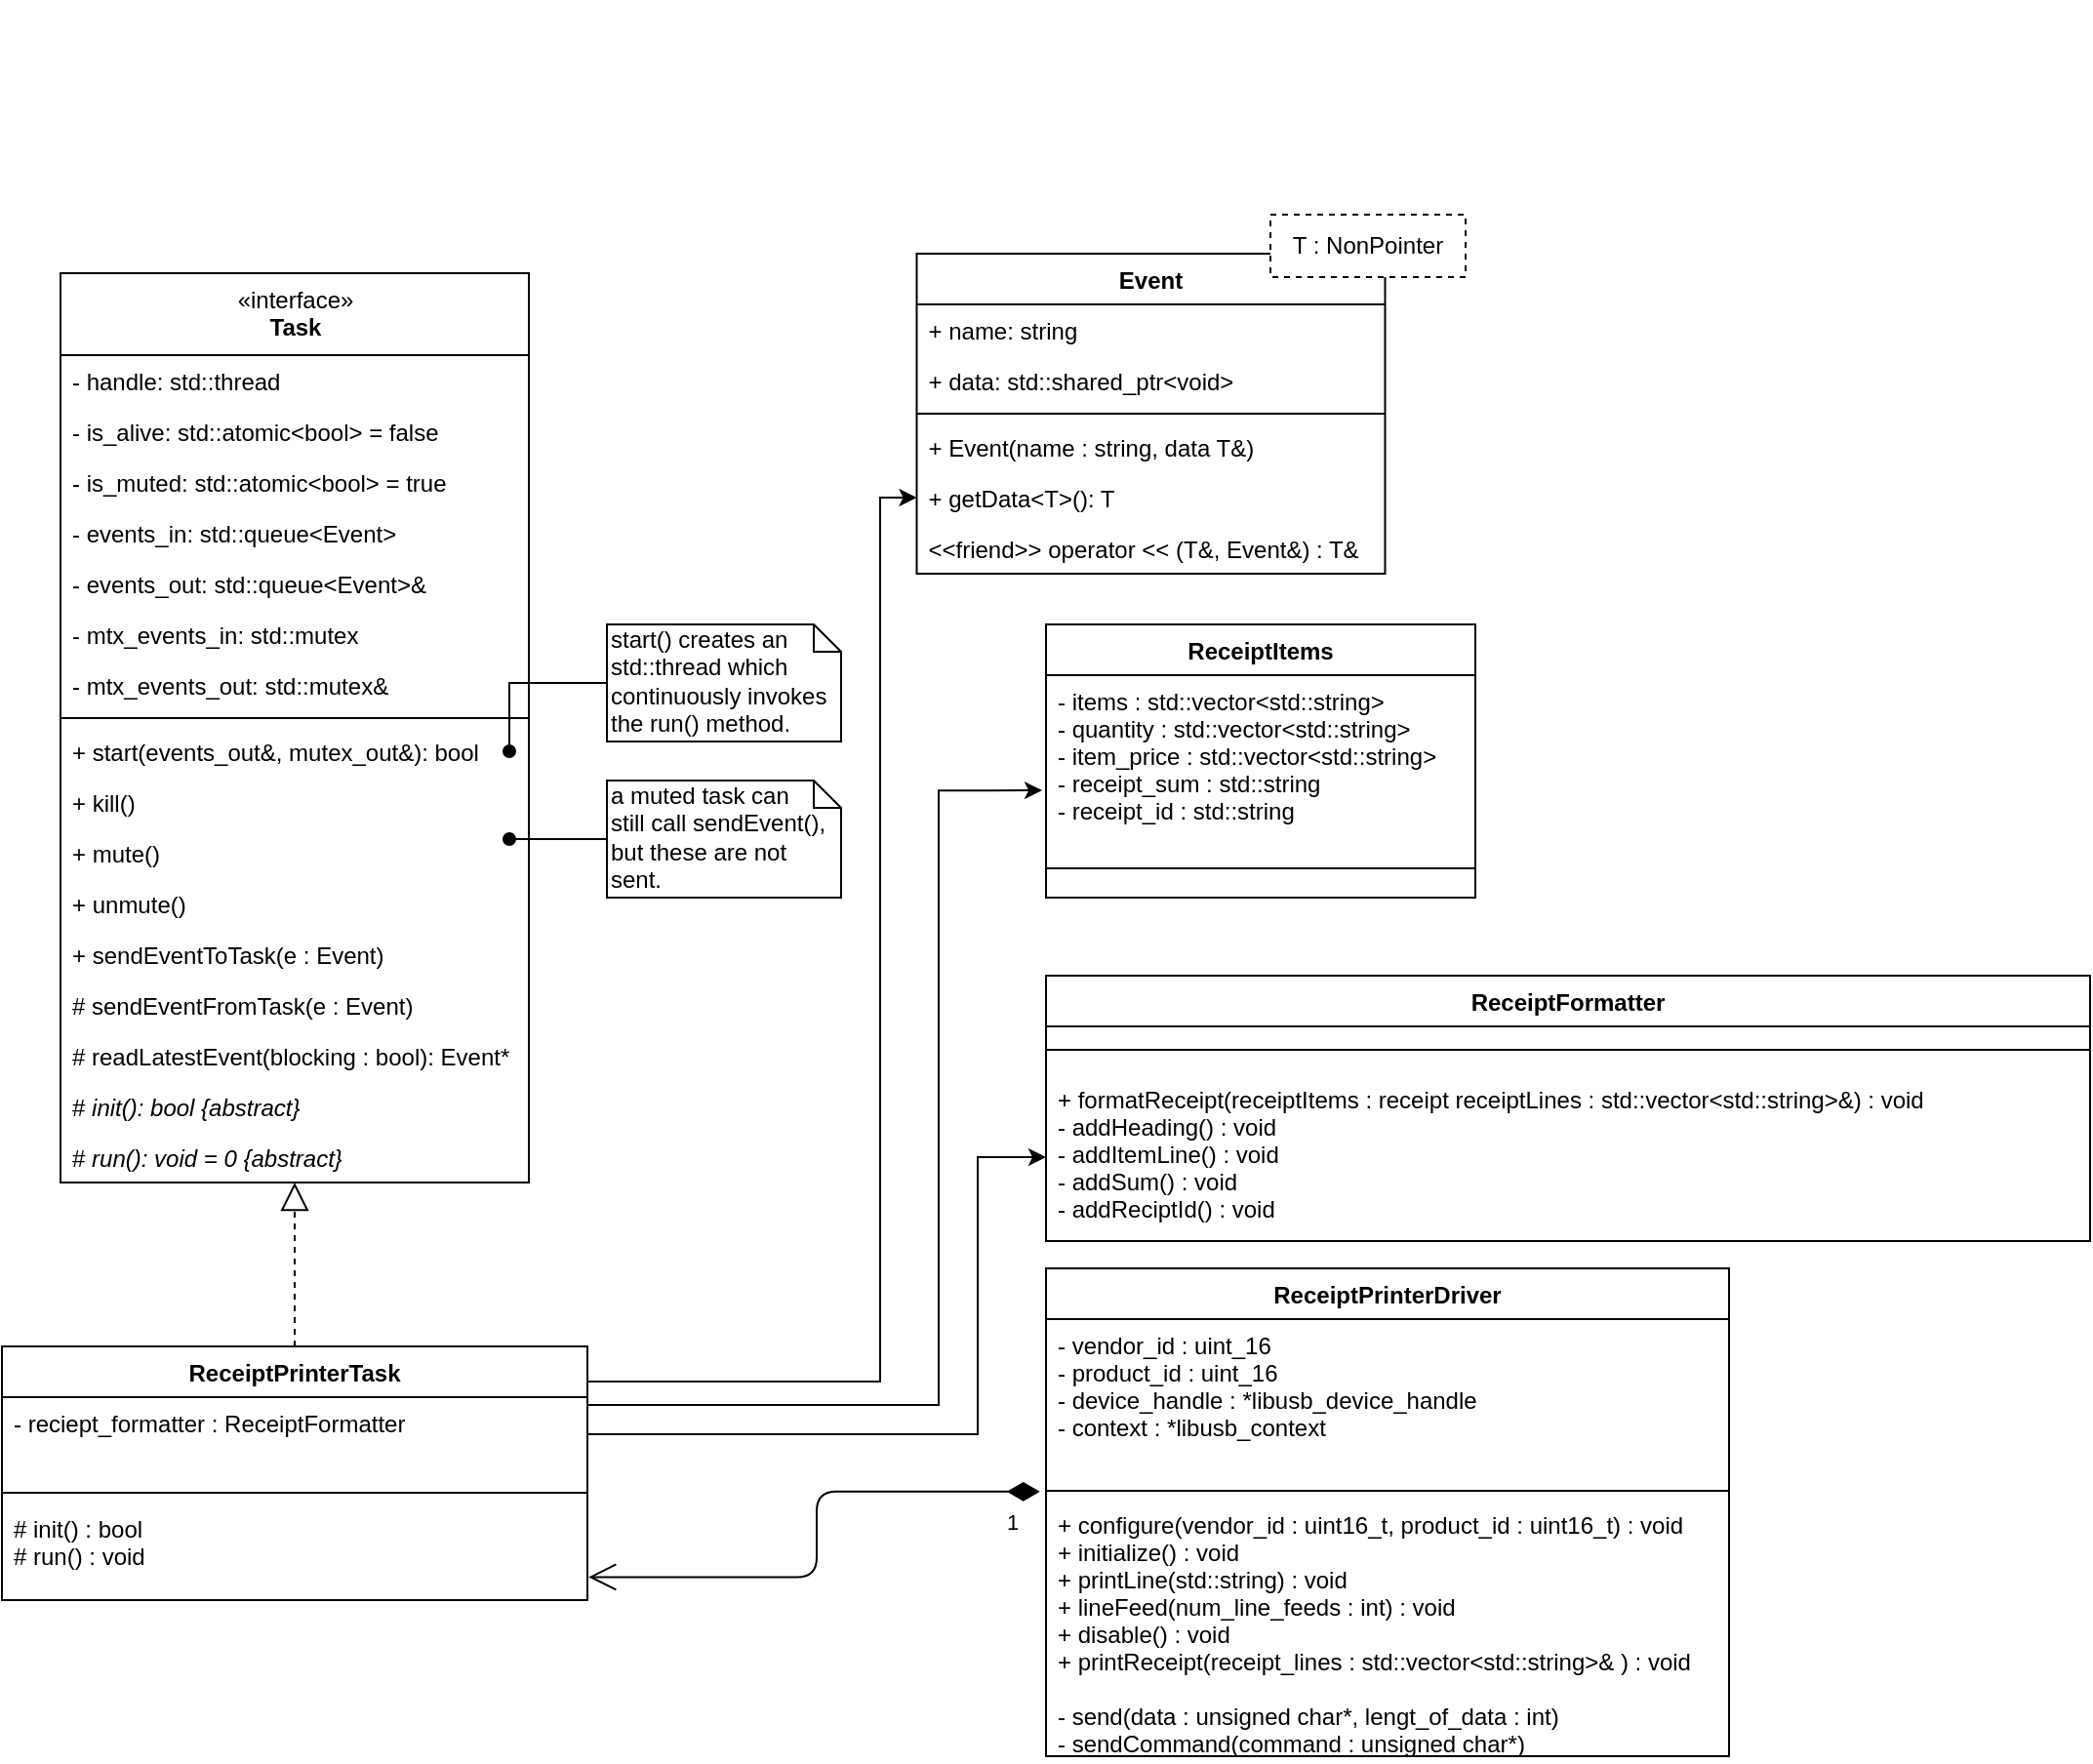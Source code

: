 <mxfile version="13.9.9" type="device"><diagram id="njPW_tboIVseyxhEBPLP" name="Page-1"><mxGraphModel dx="1185" dy="1886" grid="1" gridSize="10" guides="1" tooltips="1" connect="1" arrows="1" fold="1" page="1" pageScale="1" pageWidth="827" pageHeight="1169" math="0" shadow="0"><root><mxCell id="0"/><mxCell id="1" parent="0"/><mxCell id="h6Gf-ipxuAEYZv7qVA2r-5" style="edgeStyle=orthogonalEdgeStyle;rounded=0;orthogonalLoop=1;jettySize=auto;html=1;exitX=1;exitY=0.25;exitDx=0;exitDy=0;entryX=-0.009;entryY=0.703;entryDx=0;entryDy=0;entryPerimeter=0;" edge="1" parent="1" source="kqmBj5clwnuzfSnM0zY4-1" target="h6Gf-ipxuAEYZv7qVA2r-2"><mxGeometry relative="1" as="geometry"><Array as="points"><mxPoint x="360" y="630"/><mxPoint x="540" y="630"/><mxPoint x="540" y="315"/></Array></mxGeometry></mxCell><mxCell id="h6Gf-ipxuAEYZv7qVA2r-11" style="edgeStyle=orthogonalEdgeStyle;rounded=0;orthogonalLoop=1;jettySize=auto;html=1;entryX=0;entryY=0.5;entryDx=0;entryDy=0;" edge="1" parent="1" source="kqmBj5clwnuzfSnM0zY4-1" target="h6Gf-ipxuAEYZv7qVA2r-10"><mxGeometry relative="1" as="geometry"><Array as="points"><mxPoint x="560" y="645"/><mxPoint x="560" y="503"/></Array></mxGeometry></mxCell><mxCell id="h6Gf-ipxuAEYZv7qVA2r-12" style="edgeStyle=orthogonalEdgeStyle;rounded=0;orthogonalLoop=1;jettySize=auto;html=1;exitX=1;exitY=0.25;exitDx=0;exitDy=0;entryX=0;entryY=0.5;entryDx=0;entryDy=0;" edge="1" parent="1" source="kqmBj5clwnuzfSnM0zY4-1" target="oOzq2lcCkHNByJPG_RZP-29"><mxGeometry relative="1" as="geometry"><Array as="points"><mxPoint x="510" y="618"/><mxPoint x="510" y="165"/></Array></mxGeometry></mxCell><mxCell id="kqmBj5clwnuzfSnM0zY4-1" value="ReceiptPrinterTask" style="swimlane;fontStyle=1;align=center;verticalAlign=top;childLayout=stackLayout;horizontal=1;startSize=26;horizontalStack=0;resizeParent=1;resizeParentMax=0;resizeLast=0;collapsible=1;marginBottom=0;" parent="1" vertex="1"><mxGeometry x="60" y="600" width="300" height="130" as="geometry"/></mxCell><mxCell id="h6Gf-ipxuAEYZv7qVA2r-17" value="- reciept_formatter : ReceiptFormatter" style="text;strokeColor=none;fillColor=none;align=left;verticalAlign=top;spacingLeft=4;spacingRight=4;overflow=hidden;rotatable=0;points=[[0,0.5],[1,0.5]];portConstraint=eastwest;" vertex="1" parent="kqmBj5clwnuzfSnM0zY4-1"><mxGeometry y="26" width="300" height="44" as="geometry"/></mxCell><mxCell id="kqmBj5clwnuzfSnM0zY4-3" value="" style="line;strokeWidth=1;fillColor=none;align=left;verticalAlign=middle;spacingTop=-1;spacingLeft=3;spacingRight=3;rotatable=0;labelPosition=right;points=[];portConstraint=eastwest;" parent="kqmBj5clwnuzfSnM0zY4-1" vertex="1"><mxGeometry y="70" width="300" height="10" as="geometry"/></mxCell><mxCell id="kqmBj5clwnuzfSnM0zY4-4" value="# init() : bool&#10;# run() : void&#10;&#10;" style="text;strokeColor=none;fillColor=none;align=left;verticalAlign=top;spacingLeft=4;spacingRight=4;overflow=hidden;rotatable=0;points=[[0,0.5],[1,0.5]];portConstraint=eastwest;" parent="kqmBj5clwnuzfSnM0zY4-1" vertex="1"><mxGeometry y="80" width="300" height="50" as="geometry"/></mxCell><mxCell id="kqmBj5clwnuzfSnM0zY4-5" value="ReceiptPrinterDriver" style="swimlane;fontStyle=1;align=center;verticalAlign=top;childLayout=stackLayout;horizontal=1;startSize=26;horizontalStack=0;resizeParent=1;resizeParentMax=0;resizeLast=0;collapsible=1;marginBottom=0;" parent="1" vertex="1"><mxGeometry x="595" y="560" width="350" height="250" as="geometry"/></mxCell><mxCell id="kqmBj5clwnuzfSnM0zY4-6" value="- vendor_id : uint_16&#10;- product_id : uint_16&#10;- device_handle : *libusb_device_handle&#10;- context : *libusb_context" style="text;strokeColor=none;fillColor=none;align=left;verticalAlign=top;spacingLeft=4;spacingRight=4;overflow=hidden;rotatable=0;points=[[0,0.5],[1,0.5]];portConstraint=eastwest;" parent="kqmBj5clwnuzfSnM0zY4-5" vertex="1"><mxGeometry y="26" width="350" height="84" as="geometry"/></mxCell><mxCell id="kqmBj5clwnuzfSnM0zY4-7" value="" style="line;strokeWidth=1;fillColor=none;align=left;verticalAlign=middle;spacingTop=-1;spacingLeft=3;spacingRight=3;rotatable=0;labelPosition=right;points=[];portConstraint=eastwest;" parent="kqmBj5clwnuzfSnM0zY4-5" vertex="1"><mxGeometry y="110" width="350" height="8" as="geometry"/></mxCell><mxCell id="kqmBj5clwnuzfSnM0zY4-8" value="+ configure(vendor_id : uint16_t, product_id : uint16_t) : void&#10;+ initialize() : void&#10;+ printLine(std::string) : void&#10;+ lineFeed(num_line_feeds : int) : void&#10;+ disable() : void&#10;+ printReceipt(receipt_lines : std::vector&lt;std::string&gt;&amp; ) : void&#10;&#10;- send(data : unsigned char*, lengt_of_data : int)&#10;- sendCommand(command : unsigned char*)&#10;&#10;" style="text;strokeColor=none;fillColor=none;align=left;verticalAlign=top;spacingLeft=4;spacingRight=4;overflow=hidden;rotatable=0;points=[[0,0.5],[1,0.5]];portConstraint=eastwest;" parent="kqmBj5clwnuzfSnM0zY4-5" vertex="1"><mxGeometry y="118" width="350" height="132" as="geometry"/></mxCell><mxCell id="oOzq2lcCkHNByJPG_RZP-1" value="start() creates an std::thread which continuously invokes the run() method." style="shape=note;whiteSpace=wrap;html=1;size=14;verticalAlign=top;align=left;spacingTop=-6;" parent="1" vertex="1"><mxGeometry x="370" y="230" width="120" height="60" as="geometry"/></mxCell><object label="&lt;span style=&quot;font-weight: normal&quot;&gt;«interface»&lt;br&gt;&lt;/span&gt;Task" Reference="https://stackoverflow.com/a/40255633" id="oOzq2lcCkHNByJPG_RZP-2"><mxCell style="swimlane;fontStyle=1;align=center;verticalAlign=top;childLayout=stackLayout;horizontal=1;startSize=42;horizontalStack=0;resizeParent=1;resizeParentMax=0;resizeLast=0;collapsible=1;marginBottom=0;html=1;" parent="1" vertex="1"><mxGeometry x="90" y="50" width="240" height="466" as="geometry"><mxRectangle x="80" y="80" width="90" height="42" as="alternateBounds"/></mxGeometry></mxCell></object><mxCell id="oOzq2lcCkHNByJPG_RZP-3" value="- handle: std::thread" style="text;strokeColor=none;fillColor=none;align=left;verticalAlign=top;spacingLeft=4;spacingRight=4;overflow=hidden;rotatable=0;points=[[0,0.5],[1,0.5]];portConstraint=eastwest;" parent="oOzq2lcCkHNByJPG_RZP-2" vertex="1"><mxGeometry y="42" width="240" height="26" as="geometry"/></mxCell><mxCell id="oOzq2lcCkHNByJPG_RZP-4" value="- is_alive: std::atomic&lt;bool&gt; = false" style="text;strokeColor=none;fillColor=none;align=left;verticalAlign=top;spacingLeft=4;spacingRight=4;overflow=hidden;rotatable=0;points=[[0,0.5],[1,0.5]];portConstraint=eastwest;" parent="oOzq2lcCkHNByJPG_RZP-2" vertex="1"><mxGeometry y="68" width="240" height="26" as="geometry"/></mxCell><mxCell id="oOzq2lcCkHNByJPG_RZP-5" value="- is_muted: std::atomic&lt;bool&gt; = true" style="text;strokeColor=none;fillColor=none;align=left;verticalAlign=top;spacingLeft=4;spacingRight=4;overflow=hidden;rotatable=0;points=[[0,0.5],[1,0.5]];portConstraint=eastwest;" parent="oOzq2lcCkHNByJPG_RZP-2" vertex="1"><mxGeometry y="94" width="240" height="26" as="geometry"/></mxCell><mxCell id="oOzq2lcCkHNByJPG_RZP-6" value="- events_in: std::queue&lt;Event&gt;" style="text;strokeColor=none;fillColor=none;align=left;verticalAlign=top;spacingLeft=4;spacingRight=4;overflow=hidden;rotatable=0;points=[[0,0.5],[1,0.5]];portConstraint=eastwest;" parent="oOzq2lcCkHNByJPG_RZP-2" vertex="1"><mxGeometry y="120" width="240" height="26" as="geometry"/></mxCell><mxCell id="oOzq2lcCkHNByJPG_RZP-7" value="- events_out: std::queue&lt;Event&gt;&amp;" style="text;strokeColor=none;fillColor=none;align=left;verticalAlign=top;spacingLeft=4;spacingRight=4;overflow=hidden;rotatable=0;points=[[0,0.5],[1,0.5]];portConstraint=eastwest;" parent="oOzq2lcCkHNByJPG_RZP-2" vertex="1"><mxGeometry y="146" width="240" height="26" as="geometry"/></mxCell><mxCell id="oOzq2lcCkHNByJPG_RZP-8" value="- mtx_events_in: std::mutex" style="text;strokeColor=none;fillColor=none;align=left;verticalAlign=top;spacingLeft=4;spacingRight=4;overflow=hidden;rotatable=0;points=[[0,0.5],[1,0.5]];portConstraint=eastwest;" parent="oOzq2lcCkHNByJPG_RZP-2" vertex="1"><mxGeometry y="172" width="240" height="26" as="geometry"/></mxCell><mxCell id="oOzq2lcCkHNByJPG_RZP-9" value="- mtx_events_out: std::mutex&amp;" style="text;strokeColor=none;fillColor=none;align=left;verticalAlign=top;spacingLeft=4;spacingRight=4;overflow=hidden;rotatable=0;points=[[0,0.5],[1,0.5]];portConstraint=eastwest;" parent="oOzq2lcCkHNByJPG_RZP-2" vertex="1"><mxGeometry y="198" width="240" height="26" as="geometry"/></mxCell><mxCell id="oOzq2lcCkHNByJPG_RZP-10" value="" style="line;strokeWidth=1;fillColor=none;align=left;verticalAlign=middle;spacingTop=-1;spacingLeft=3;spacingRight=3;rotatable=0;labelPosition=right;points=[];portConstraint=eastwest;" parent="oOzq2lcCkHNByJPG_RZP-2" vertex="1"><mxGeometry y="224" width="240" height="8" as="geometry"/></mxCell><mxCell id="oOzq2lcCkHNByJPG_RZP-11" value="+ start(events_out&amp;, mutex_out&amp;): bool" style="text;strokeColor=none;fillColor=none;align=left;verticalAlign=top;spacingLeft=4;spacingRight=4;overflow=hidden;rotatable=0;points=[[0,0.5],[1,0.5]];portConstraint=eastwest;" parent="oOzq2lcCkHNByJPG_RZP-2" vertex="1"><mxGeometry y="232" width="240" height="26" as="geometry"/></mxCell><mxCell id="oOzq2lcCkHNByJPG_RZP-12" value="+ kill()" style="text;strokeColor=none;fillColor=none;align=left;verticalAlign=top;spacingLeft=4;spacingRight=4;overflow=hidden;rotatable=0;points=[[0,0.5],[1,0.5]];portConstraint=eastwest;" parent="oOzq2lcCkHNByJPG_RZP-2" vertex="1"><mxGeometry y="258" width="240" height="26" as="geometry"/></mxCell><mxCell id="oOzq2lcCkHNByJPG_RZP-13" value="+ mute()" style="text;strokeColor=none;fillColor=none;align=left;verticalAlign=top;spacingLeft=4;spacingRight=4;overflow=hidden;rotatable=0;points=[[0,0.5],[1,0.5]];portConstraint=eastwest;" parent="oOzq2lcCkHNByJPG_RZP-2" vertex="1"><mxGeometry y="284" width="240" height="26" as="geometry"/></mxCell><mxCell id="oOzq2lcCkHNByJPG_RZP-14" value="+ unmute()" style="text;strokeColor=none;fillColor=none;align=left;verticalAlign=top;spacingLeft=4;spacingRight=4;overflow=hidden;rotatable=0;points=[[0,0.5],[1,0.5]];portConstraint=eastwest;" parent="oOzq2lcCkHNByJPG_RZP-2" vertex="1"><mxGeometry y="310" width="240" height="26" as="geometry"/></mxCell><mxCell id="oOzq2lcCkHNByJPG_RZP-15" value="+ sendEventToTask(e : Event)" style="text;strokeColor=none;fillColor=none;align=left;verticalAlign=top;spacingLeft=4;spacingRight=4;overflow=hidden;rotatable=0;points=[[0,0.5],[1,0.5]];portConstraint=eastwest;" parent="oOzq2lcCkHNByJPG_RZP-2" vertex="1"><mxGeometry y="336" width="240" height="26" as="geometry"/></mxCell><mxCell id="oOzq2lcCkHNByJPG_RZP-16" value="# sendEventFromTask(e : Event)" style="text;strokeColor=none;fillColor=none;align=left;verticalAlign=top;spacingLeft=4;spacingRight=4;overflow=hidden;rotatable=0;points=[[0,0.5],[1,0.5]];portConstraint=eastwest;" parent="oOzq2lcCkHNByJPG_RZP-2" vertex="1"><mxGeometry y="362" width="240" height="26" as="geometry"/></mxCell><mxCell id="oOzq2lcCkHNByJPG_RZP-17" value="# readLatestEvent(blocking : bool): Event*" style="text;strokeColor=none;fillColor=none;align=left;verticalAlign=top;spacingLeft=4;spacingRight=4;overflow=hidden;rotatable=0;points=[[0,0.5],[1,0.5]];portConstraint=eastwest;" parent="oOzq2lcCkHNByJPG_RZP-2" vertex="1"><mxGeometry y="388" width="240" height="26" as="geometry"/></mxCell><mxCell id="oOzq2lcCkHNByJPG_RZP-18" value="&lt;span style=&quot;font-style: normal&quot;&gt;#&lt;/span&gt; init(): bool {abstract}" style="text;strokeColor=none;fillColor=none;align=left;verticalAlign=top;spacingLeft=4;spacingRight=4;overflow=hidden;rotatable=0;points=[[0,0.5],[1,0.5]];portConstraint=eastwest;fontStyle=2;html=1;" parent="oOzq2lcCkHNByJPG_RZP-2" vertex="1"><mxGeometry y="414" width="240" height="26" as="geometry"/></mxCell><mxCell id="oOzq2lcCkHNByJPG_RZP-19" value="&lt;span style=&quot;font-style: normal&quot;&gt;#&lt;/span&gt; run(): void = 0 {abstract}" style="text;strokeColor=none;fillColor=none;align=left;verticalAlign=top;spacingLeft=4;spacingRight=4;overflow=hidden;rotatable=0;points=[[0,0.5],[1,0.5]];portConstraint=eastwest;fontStyle=2;html=1;" parent="oOzq2lcCkHNByJPG_RZP-2" vertex="1"><mxGeometry y="440" width="240" height="26" as="geometry"/></mxCell><mxCell id="oOzq2lcCkHNByJPG_RZP-20" style="edgeStyle=orthogonalEdgeStyle;rounded=0;orthogonalLoop=1;jettySize=auto;html=1;endArrow=oval;endFill=1;" parent="1" source="oOzq2lcCkHNByJPG_RZP-1" edge="1"><mxGeometry relative="1" as="geometry"><mxPoint x="320" y="295" as="targetPoint"/><Array as="points"><mxPoint x="320" y="260"/></Array></mxGeometry></mxCell><mxCell id="oOzq2lcCkHNByJPG_RZP-21" value="a muted task can&lt;br&gt;still call sendEvent(),&lt;br&gt;but these are not sent." style="shape=note;whiteSpace=wrap;html=1;size=14;verticalAlign=top;align=left;spacingTop=-6;" parent="1" vertex="1"><mxGeometry x="370" y="310" width="120" height="60" as="geometry"/></mxCell><mxCell id="oOzq2lcCkHNByJPG_RZP-22" style="edgeStyle=orthogonalEdgeStyle;rounded=0;orthogonalLoop=1;jettySize=auto;html=1;endArrow=oval;endFill=1;" parent="1" source="oOzq2lcCkHNByJPG_RZP-21" edge="1"><mxGeometry relative="1" as="geometry"><mxPoint x="320" y="340" as="targetPoint"/></mxGeometry></mxCell><mxCell id="oOzq2lcCkHNByJPG_RZP-23" value="" style="group" parent="1" vertex="1" connectable="0"><mxGeometry x="480" y="-90" width="300" height="294" as="geometry"/></mxCell><mxCell id="oOzq2lcCkHNByJPG_RZP-24" value="Event" style="swimlane;fontStyle=1;align=center;verticalAlign=top;childLayout=stackLayout;horizontal=1;startSize=26;horizontalStack=0;resizeParent=1;resizeParentMax=0;resizeLast=0;collapsible=1;marginBottom=0;" parent="oOzq2lcCkHNByJPG_RZP-23" vertex="1"><mxGeometry x="48.75" y="130" width="240" height="164" as="geometry"><mxRectangle x="80" y="80" width="110" height="26" as="alternateBounds"/></mxGeometry></mxCell><mxCell id="oOzq2lcCkHNByJPG_RZP-25" value="+ name: string" style="text;strokeColor=none;fillColor=none;align=left;verticalAlign=top;spacingLeft=4;spacingRight=4;overflow=hidden;rotatable=0;points=[[0,0.5],[1,0.5]];portConstraint=eastwest;" parent="oOzq2lcCkHNByJPG_RZP-24" vertex="1"><mxGeometry y="26" width="240" height="26" as="geometry"/></mxCell><mxCell id="oOzq2lcCkHNByJPG_RZP-26" value="+ data: std::shared_ptr&lt;void&gt;" style="text;strokeColor=none;fillColor=none;align=left;verticalAlign=top;spacingLeft=4;spacingRight=4;overflow=hidden;rotatable=0;points=[[0,0.5],[1,0.5]];portConstraint=eastwest;" parent="oOzq2lcCkHNByJPG_RZP-24" vertex="1"><mxGeometry y="52" width="240" height="26" as="geometry"/></mxCell><mxCell id="oOzq2lcCkHNByJPG_RZP-27" value="" style="line;strokeWidth=1;fillColor=none;align=left;verticalAlign=middle;spacingTop=-1;spacingLeft=3;spacingRight=3;rotatable=0;labelPosition=right;points=[];portConstraint=eastwest;" parent="oOzq2lcCkHNByJPG_RZP-24" vertex="1"><mxGeometry y="78" width="240" height="8" as="geometry"/></mxCell><mxCell id="oOzq2lcCkHNByJPG_RZP-28" value="+ Event(name : string, data T&amp;)" style="text;strokeColor=none;fillColor=none;align=left;verticalAlign=top;spacingLeft=4;spacingRight=4;overflow=hidden;rotatable=0;points=[[0,0.5],[1,0.5]];portConstraint=eastwest;" parent="oOzq2lcCkHNByJPG_RZP-24" vertex="1"><mxGeometry y="86" width="240" height="26" as="geometry"/></mxCell><mxCell id="oOzq2lcCkHNByJPG_RZP-29" value="+ getData&lt;T&gt;(): T" style="text;strokeColor=none;fillColor=none;align=left;verticalAlign=top;spacingLeft=4;spacingRight=4;overflow=hidden;rotatable=0;points=[[0,0.5],[1,0.5]];portConstraint=eastwest;" parent="oOzq2lcCkHNByJPG_RZP-24" vertex="1"><mxGeometry y="112" width="240" height="26" as="geometry"/></mxCell><mxCell id="oOzq2lcCkHNByJPG_RZP-30" value="&lt;&lt;friend&gt;&gt; operator &lt;&lt; (T&amp;, Event&amp;) : T&amp;" style="text;strokeColor=none;fillColor=none;align=left;verticalAlign=top;spacingLeft=4;spacingRight=4;overflow=hidden;rotatable=0;points=[[0,0.5],[1,0.5]];portConstraint=eastwest;" parent="oOzq2lcCkHNByJPG_RZP-24" vertex="1"><mxGeometry y="138" width="240" height="26" as="geometry"/></mxCell><mxCell id="oOzq2lcCkHNByJPG_RZP-34" value="" style="endArrow=block;dashed=1;endFill=0;endSize=12;html=1;exitX=0.5;exitY=0;exitDx=0;exitDy=0;" parent="1" source="kqmBj5clwnuzfSnM0zY4-1" target="oOzq2lcCkHNByJPG_RZP-19" edge="1"><mxGeometry width="160" relative="1" as="geometry"><mxPoint x="190" y="630" as="sourcePoint"/><mxPoint x="350" y="630" as="targetPoint"/></mxGeometry></mxCell><mxCell id="oOzq2lcCkHNByJPG_RZP-31" value="T : NonPointer" style="rounded=0;whiteSpace=wrap;html=1;dashed=1;" parent="1" vertex="1"><mxGeometry x="710" y="20" width="100" height="32" as="geometry"/></mxCell><mxCell id="xlARHDsr6IHFNtfBJM0v-50" value="1" style="endArrow=open;html=1;endSize=12;startArrow=diamondThin;startSize=14;startFill=1;edgeStyle=orthogonalEdgeStyle;align=left;verticalAlign=bottom;exitX=-0.009;exitY=-0.027;exitDx=0;exitDy=0;exitPerimeter=0;entryX=1.002;entryY=0.764;entryDx=0;entryDy=0;entryPerimeter=0;" parent="1" source="kqmBj5clwnuzfSnM0zY4-8" target="kqmBj5clwnuzfSnM0zY4-4" edge="1"><mxGeometry x="-0.867" y="25" relative="1" as="geometry"><mxPoint x="280" y="360" as="sourcePoint"/><mxPoint x="440" y="360" as="targetPoint"/><mxPoint as="offset"/></mxGeometry></mxCell><mxCell id="h6Gf-ipxuAEYZv7qVA2r-1" value="ReceiptItems" style="swimlane;fontStyle=1;align=center;verticalAlign=top;childLayout=stackLayout;horizontal=1;startSize=26;horizontalStack=0;resizeParent=1;resizeParentMax=0;resizeLast=0;collapsible=1;marginBottom=0;" vertex="1" parent="1"><mxGeometry x="595" y="230" width="220" height="140" as="geometry"/></mxCell><mxCell id="h6Gf-ipxuAEYZv7qVA2r-2" value="- items : std::vector&lt;std::string&gt;&#10;- quantity : std::vector&lt;std::string&gt;&#10;- item_price : std::vector&lt;std::string&gt;&#10;- receipt_sum : std::string&#10;- receipt_id : std::string&#10;" style="text;strokeColor=none;fillColor=none;align=left;verticalAlign=top;spacingLeft=4;spacingRight=4;overflow=hidden;rotatable=0;points=[[0,0.5],[1,0.5]];portConstraint=eastwest;" vertex="1" parent="h6Gf-ipxuAEYZv7qVA2r-1"><mxGeometry y="26" width="220" height="84" as="geometry"/></mxCell><mxCell id="h6Gf-ipxuAEYZv7qVA2r-3" value="" style="line;strokeWidth=1;fillColor=none;align=left;verticalAlign=middle;spacingTop=-1;spacingLeft=3;spacingRight=3;rotatable=0;labelPosition=right;points=[];portConstraint=eastwest;" vertex="1" parent="h6Gf-ipxuAEYZv7qVA2r-1"><mxGeometry y="110" width="220" height="30" as="geometry"/></mxCell><mxCell id="h6Gf-ipxuAEYZv7qVA2r-7" value="ReceiptFormatter" style="swimlane;fontStyle=1;align=center;verticalAlign=top;childLayout=stackLayout;horizontal=1;startSize=26;horizontalStack=0;resizeParent=1;resizeParentMax=0;resizeLast=0;collapsible=1;marginBottom=0;" vertex="1" parent="1"><mxGeometry x="595" y="410" width="535" height="136" as="geometry"/></mxCell><mxCell id="h6Gf-ipxuAEYZv7qVA2r-9" value="" style="line;strokeWidth=1;fillColor=none;align=left;verticalAlign=middle;spacingTop=-1;spacingLeft=3;spacingRight=3;rotatable=0;labelPosition=right;points=[];portConstraint=eastwest;" vertex="1" parent="h6Gf-ipxuAEYZv7qVA2r-7"><mxGeometry y="26" width="535" height="24" as="geometry"/></mxCell><mxCell id="h6Gf-ipxuAEYZv7qVA2r-10" value="+ formatReceipt(receiptItems : receipt receiptLines : std::vector&lt;std::string&gt;&amp;) : void&#10;- addHeading() : void&#10;- addItemLine() : void&#10;- addSum() : void&#10;- addReciptId() : void&#10;" style="text;strokeColor=none;fillColor=none;align=left;verticalAlign=top;spacingLeft=4;spacingRight=4;overflow=hidden;rotatable=0;points=[[0,0.5],[1,0.5]];portConstraint=eastwest;" vertex="1" parent="h6Gf-ipxuAEYZv7qVA2r-7"><mxGeometry y="50" width="535" height="86" as="geometry"/></mxCell></root></mxGraphModel></diagram></mxfile>